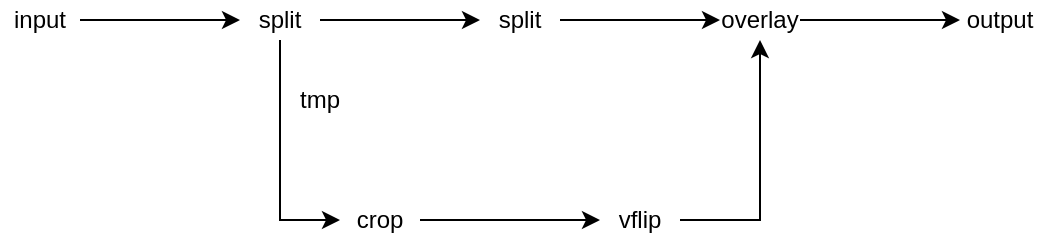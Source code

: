 <mxfile version="14.5.0" type="github">
  <diagram id="C5RBs43oDa-KdzZeNtuy" name="Page-1">
    <mxGraphModel dx="1218" dy="635" grid="1" gridSize="10" guides="1" tooltips="1" connect="1" arrows="1" fold="1" page="1" pageScale="1" pageWidth="827" pageHeight="1169" math="0" shadow="0">
      <root>
        <mxCell id="WIyWlLk6GJQsqaUBKTNV-0" />
        <mxCell id="WIyWlLk6GJQsqaUBKTNV-1" parent="WIyWlLk6GJQsqaUBKTNV-0" />
        <mxCell id="kBEZxtI537ZEZEQTBntG-3" value="" style="edgeStyle=orthogonalEdgeStyle;rounded=0;orthogonalLoop=1;jettySize=auto;html=1;" edge="1" parent="WIyWlLk6GJQsqaUBKTNV-1" source="kBEZxtI537ZEZEQTBntG-1" target="kBEZxtI537ZEZEQTBntG-2">
          <mxGeometry relative="1" as="geometry" />
        </mxCell>
        <mxCell id="kBEZxtI537ZEZEQTBntG-1" value="input" style="text;html=1;strokeColor=none;fillColor=none;align=center;verticalAlign=middle;whiteSpace=wrap;rounded=0;" vertex="1" parent="WIyWlLk6GJQsqaUBKTNV-1">
          <mxGeometry x="50" y="190" width="40" height="20" as="geometry" />
        </mxCell>
        <object label="" id="kBEZxtI537ZEZEQTBntG-5">
          <mxCell style="edgeStyle=orthogonalEdgeStyle;rounded=0;orthogonalLoop=1;jettySize=auto;html=1;" edge="1" parent="WIyWlLk6GJQsqaUBKTNV-1" source="kBEZxtI537ZEZEQTBntG-2" target="kBEZxtI537ZEZEQTBntG-4">
            <mxGeometry relative="1" as="geometry" />
          </mxCell>
        </object>
        <mxCell id="kBEZxtI537ZEZEQTBntG-19" style="edgeStyle=orthogonalEdgeStyle;rounded=0;orthogonalLoop=1;jettySize=auto;html=1;exitX=0.5;exitY=1;exitDx=0;exitDy=0;entryX=0;entryY=0.5;entryDx=0;entryDy=0;" edge="1" parent="WIyWlLk6GJQsqaUBKTNV-1" source="kBEZxtI537ZEZEQTBntG-2" target="kBEZxtI537ZEZEQTBntG-10">
          <mxGeometry relative="1" as="geometry" />
        </mxCell>
        <mxCell id="kBEZxtI537ZEZEQTBntG-2" value="split" style="text;html=1;strokeColor=none;fillColor=none;align=center;verticalAlign=middle;whiteSpace=wrap;rounded=0;" vertex="1" parent="WIyWlLk6GJQsqaUBKTNV-1">
          <mxGeometry x="170" y="190" width="40" height="20" as="geometry" />
        </mxCell>
        <mxCell id="kBEZxtI537ZEZEQTBntG-7" value="" style="edgeStyle=orthogonalEdgeStyle;rounded=0;orthogonalLoop=1;jettySize=auto;html=1;" edge="1" parent="WIyWlLk6GJQsqaUBKTNV-1" source="kBEZxtI537ZEZEQTBntG-4" target="kBEZxtI537ZEZEQTBntG-6">
          <mxGeometry relative="1" as="geometry" />
        </mxCell>
        <mxCell id="kBEZxtI537ZEZEQTBntG-4" value="split" style="text;html=1;strokeColor=none;fillColor=none;align=center;verticalAlign=middle;whiteSpace=wrap;rounded=0;" vertex="1" parent="WIyWlLk6GJQsqaUBKTNV-1">
          <mxGeometry x="290" y="190" width="40" height="20" as="geometry" />
        </mxCell>
        <mxCell id="kBEZxtI537ZEZEQTBntG-9" value="" style="edgeStyle=orthogonalEdgeStyle;rounded=0;orthogonalLoop=1;jettySize=auto;html=1;" edge="1" parent="WIyWlLk6GJQsqaUBKTNV-1" source="kBEZxtI537ZEZEQTBntG-6" target="kBEZxtI537ZEZEQTBntG-8">
          <mxGeometry relative="1" as="geometry" />
        </mxCell>
        <mxCell id="kBEZxtI537ZEZEQTBntG-6" value="overlay" style="text;html=1;strokeColor=none;fillColor=none;align=center;verticalAlign=middle;whiteSpace=wrap;rounded=0;" vertex="1" parent="WIyWlLk6GJQsqaUBKTNV-1">
          <mxGeometry x="410" y="190" width="40" height="20" as="geometry" />
        </mxCell>
        <mxCell id="kBEZxtI537ZEZEQTBntG-8" value="output" style="text;html=1;strokeColor=none;fillColor=none;align=center;verticalAlign=middle;whiteSpace=wrap;rounded=0;" vertex="1" parent="WIyWlLk6GJQsqaUBKTNV-1">
          <mxGeometry x="530" y="190" width="40" height="20" as="geometry" />
        </mxCell>
        <mxCell id="kBEZxtI537ZEZEQTBntG-13" value="" style="edgeStyle=orthogonalEdgeStyle;rounded=0;orthogonalLoop=1;jettySize=auto;html=1;" edge="1" parent="WIyWlLk6GJQsqaUBKTNV-1" source="kBEZxtI537ZEZEQTBntG-10" target="kBEZxtI537ZEZEQTBntG-12">
          <mxGeometry relative="1" as="geometry" />
        </mxCell>
        <mxCell id="kBEZxtI537ZEZEQTBntG-10" value="crop" style="text;html=1;strokeColor=none;fillColor=none;align=center;verticalAlign=middle;whiteSpace=wrap;rounded=0;" vertex="1" parent="WIyWlLk6GJQsqaUBKTNV-1">
          <mxGeometry x="220" y="290" width="40" height="20" as="geometry" />
        </mxCell>
        <mxCell id="kBEZxtI537ZEZEQTBntG-15" style="edgeStyle=orthogonalEdgeStyle;rounded=0;orthogonalLoop=1;jettySize=auto;html=1;exitX=1;exitY=0.5;exitDx=0;exitDy=0;entryX=0.5;entryY=1;entryDx=0;entryDy=0;" edge="1" parent="WIyWlLk6GJQsqaUBKTNV-1" source="kBEZxtI537ZEZEQTBntG-12" target="kBEZxtI537ZEZEQTBntG-6">
          <mxGeometry relative="1" as="geometry" />
        </mxCell>
        <mxCell id="kBEZxtI537ZEZEQTBntG-12" value="vflip" style="text;html=1;strokeColor=none;fillColor=none;align=center;verticalAlign=middle;whiteSpace=wrap;rounded=0;" vertex="1" parent="WIyWlLk6GJQsqaUBKTNV-1">
          <mxGeometry x="350" y="290" width="40" height="20" as="geometry" />
        </mxCell>
        <mxCell id="kBEZxtI537ZEZEQTBntG-16" value="tmp" style="text;html=1;strokeColor=none;fillColor=none;align=center;verticalAlign=middle;whiteSpace=wrap;rounded=0;" vertex="1" parent="WIyWlLk6GJQsqaUBKTNV-1">
          <mxGeometry x="190" y="230" width="40" height="20" as="geometry" />
        </mxCell>
      </root>
    </mxGraphModel>
  </diagram>
</mxfile>

